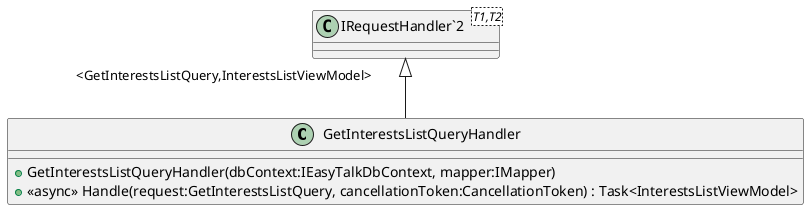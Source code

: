 @startuml
class GetInterestsListQueryHandler {
    + GetInterestsListQueryHandler(dbContext:IEasyTalkDbContext, mapper:IMapper)
    + <<async>> Handle(request:GetInterestsListQuery, cancellationToken:CancellationToken) : Task<InterestsListViewModel>
}
class "IRequestHandler`2"<T1,T2> {
}
"IRequestHandler`2" "<GetInterestsListQuery,InterestsListViewModel>" <|-- GetInterestsListQueryHandler
@enduml

